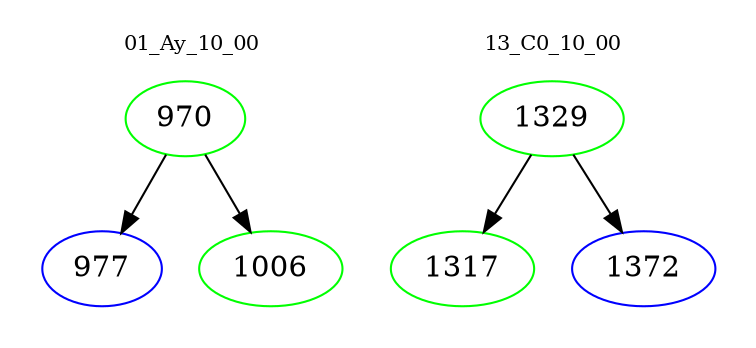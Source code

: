 digraph{
subgraph cluster_0 {
color = white
label = "01_Ay_10_00";
fontsize=10;
T0_970 [label="970", color="green"]
T0_970 -> T0_977 [color="black"]
T0_977 [label="977", color="blue"]
T0_970 -> T0_1006 [color="black"]
T0_1006 [label="1006", color="green"]
}
subgraph cluster_1 {
color = white
label = "13_C0_10_00";
fontsize=10;
T1_1329 [label="1329", color="green"]
T1_1329 -> T1_1317 [color="black"]
T1_1317 [label="1317", color="green"]
T1_1329 -> T1_1372 [color="black"]
T1_1372 [label="1372", color="blue"]
}
}
